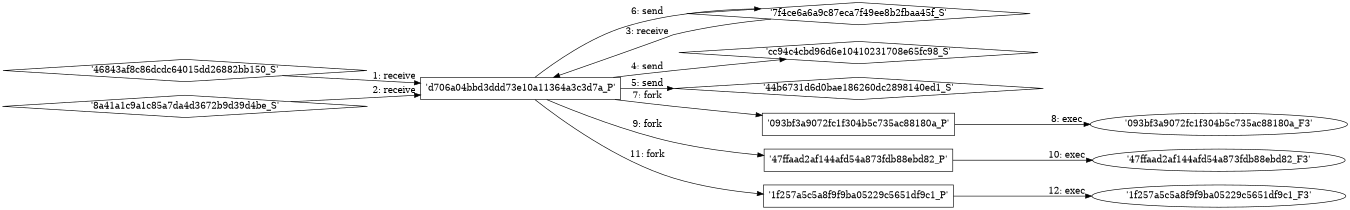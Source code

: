digraph "D:\Learning\Paper\apt\基于CTI的攻击预警\Dataset\攻击图\ASGfromALLCTI\Vulnerability Spotlight Multiple vulnerabilities in Foxit PDF Reader JavaScript engine.dot" {
rankdir="LR"
size="9"
fixedsize="false"
splines="true"
nodesep=0.3
ranksep=0
fontsize=10
overlap="scalexy"
engine= "neato"
	"'d706a04bbd3ddd73e10a11364a3c3d7a_P'" [node_type=Process shape=box]
	"'46843af8c86dcdc64015dd26882bb150_S'" [node_type=Socket shape=diamond]
	"'46843af8c86dcdc64015dd26882bb150_S'" -> "'d706a04bbd3ddd73e10a11364a3c3d7a_P'" [label="1: receive"]
	"'d706a04bbd3ddd73e10a11364a3c3d7a_P'" [node_type=Process shape=box]
	"'8a41a1c9a1c85a7da4d3672b9d39d4be_S'" [node_type=Socket shape=diamond]
	"'8a41a1c9a1c85a7da4d3672b9d39d4be_S'" -> "'d706a04bbd3ddd73e10a11364a3c3d7a_P'" [label="2: receive"]
	"'d706a04bbd3ddd73e10a11364a3c3d7a_P'" [node_type=Process shape=box]
	"'7f4ce6a6a9c87eca7f49ee8b2fbaa45f_S'" [node_type=Socket shape=diamond]
	"'7f4ce6a6a9c87eca7f49ee8b2fbaa45f_S'" -> "'d706a04bbd3ddd73e10a11364a3c3d7a_P'" [label="3: receive"]
	"'cc94c4cbd96d6e10410231708e65fc98_S'" [node_type=Socket shape=diamond]
	"'d706a04bbd3ddd73e10a11364a3c3d7a_P'" [node_type=Process shape=box]
	"'d706a04bbd3ddd73e10a11364a3c3d7a_P'" -> "'cc94c4cbd96d6e10410231708e65fc98_S'" [label="4: send"]
	"'44b6731d6d0bae186260dc2898140ed1_S'" [node_type=Socket shape=diamond]
	"'d706a04bbd3ddd73e10a11364a3c3d7a_P'" [node_type=Process shape=box]
	"'d706a04bbd3ddd73e10a11364a3c3d7a_P'" -> "'44b6731d6d0bae186260dc2898140ed1_S'" [label="5: send"]
	"'7f4ce6a6a9c87eca7f49ee8b2fbaa45f_S'" [node_type=Socket shape=diamond]
	"'d706a04bbd3ddd73e10a11364a3c3d7a_P'" [node_type=Process shape=box]
	"'d706a04bbd3ddd73e10a11364a3c3d7a_P'" -> "'7f4ce6a6a9c87eca7f49ee8b2fbaa45f_S'" [label="6: send"]
	"'d706a04bbd3ddd73e10a11364a3c3d7a_P'" [node_type=Process shape=box]
	"'093bf3a9072fc1f304b5c735ac88180a_P'" [node_type=Process shape=box]
	"'d706a04bbd3ddd73e10a11364a3c3d7a_P'" -> "'093bf3a9072fc1f304b5c735ac88180a_P'" [label="7: fork"]
	"'093bf3a9072fc1f304b5c735ac88180a_P'" [node_type=Process shape=box]
	"'093bf3a9072fc1f304b5c735ac88180a_F3'" [node_type=File shape=ellipse]
	"'093bf3a9072fc1f304b5c735ac88180a_P'" -> "'093bf3a9072fc1f304b5c735ac88180a_F3'" [label="8: exec"]
	"'d706a04bbd3ddd73e10a11364a3c3d7a_P'" [node_type=Process shape=box]
	"'47ffaad2af144afd54a873fdb88ebd82_P'" [node_type=Process shape=box]
	"'d706a04bbd3ddd73e10a11364a3c3d7a_P'" -> "'47ffaad2af144afd54a873fdb88ebd82_P'" [label="9: fork"]
	"'47ffaad2af144afd54a873fdb88ebd82_P'" [node_type=Process shape=box]
	"'47ffaad2af144afd54a873fdb88ebd82_F3'" [node_type=File shape=ellipse]
	"'47ffaad2af144afd54a873fdb88ebd82_P'" -> "'47ffaad2af144afd54a873fdb88ebd82_F3'" [label="10: exec"]
	"'d706a04bbd3ddd73e10a11364a3c3d7a_P'" [node_type=Process shape=box]
	"'1f257a5c5a8f9f9ba05229c5651df9c1_P'" [node_type=Process shape=box]
	"'d706a04bbd3ddd73e10a11364a3c3d7a_P'" -> "'1f257a5c5a8f9f9ba05229c5651df9c1_P'" [label="11: fork"]
	"'1f257a5c5a8f9f9ba05229c5651df9c1_P'" [node_type=Process shape=box]
	"'1f257a5c5a8f9f9ba05229c5651df9c1_F3'" [node_type=File shape=ellipse]
	"'1f257a5c5a8f9f9ba05229c5651df9c1_P'" -> "'1f257a5c5a8f9f9ba05229c5651df9c1_F3'" [label="12: exec"]
}
